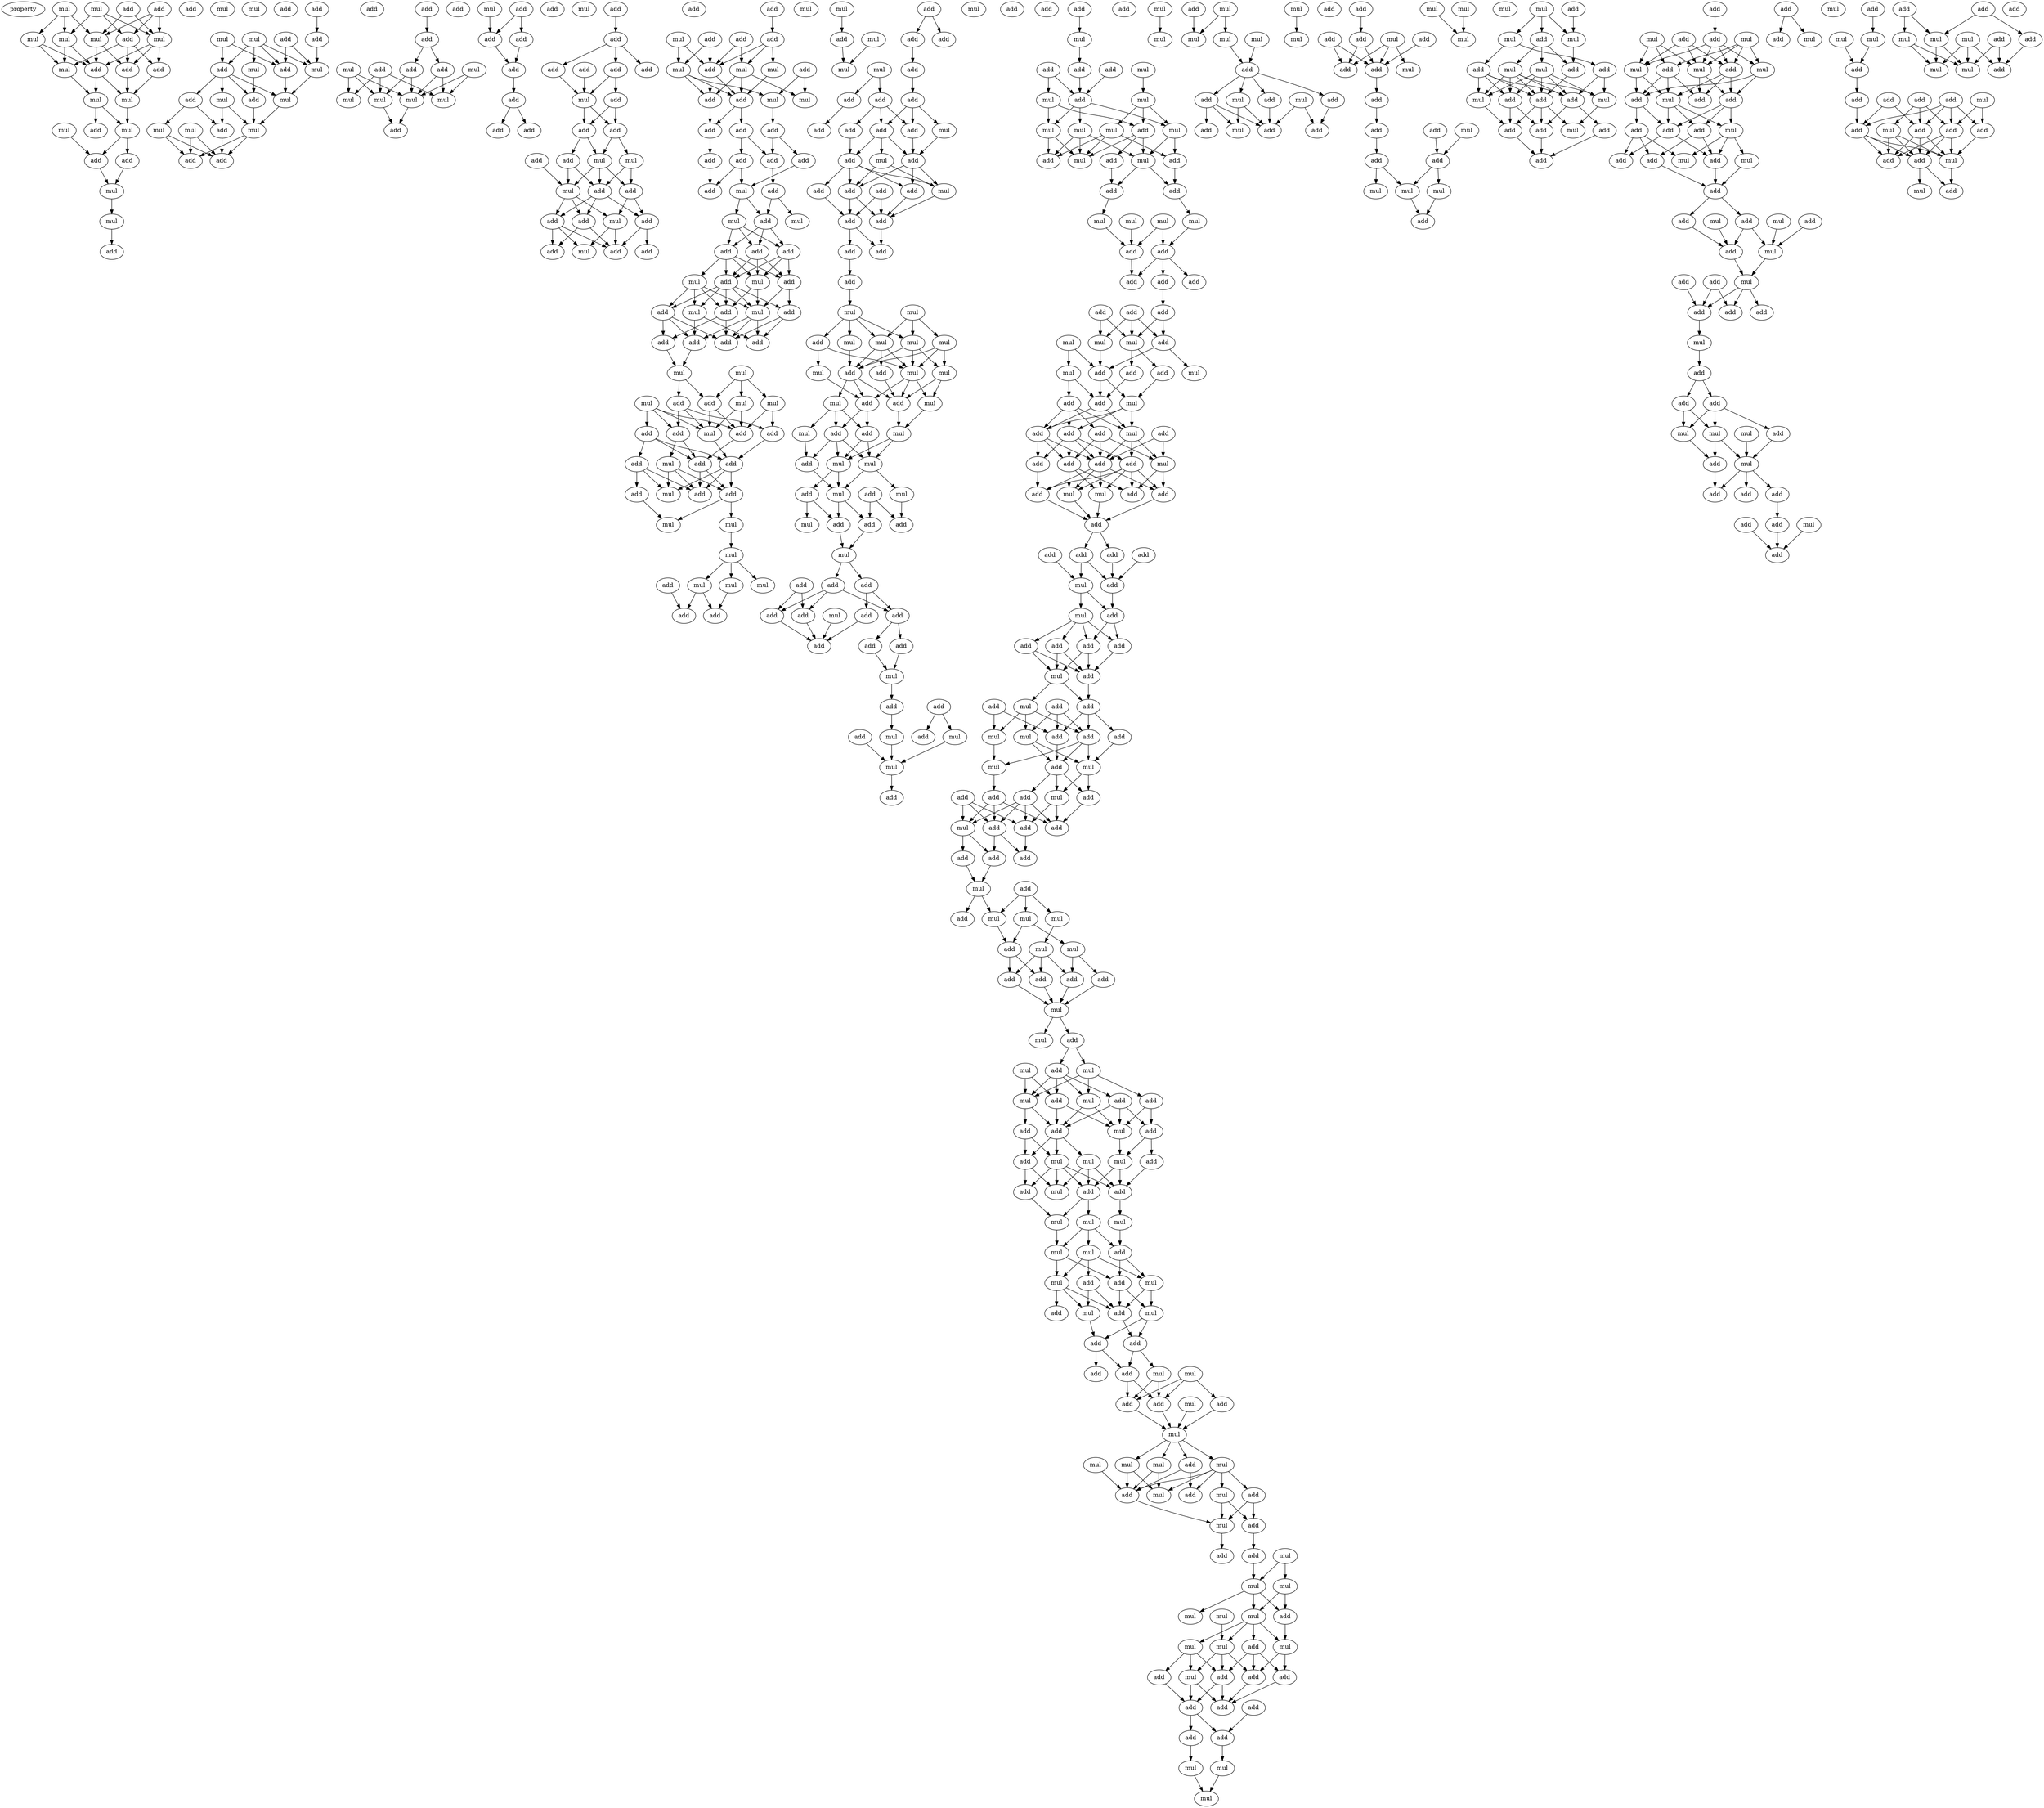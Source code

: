 digraph {
    node [fontcolor=black]
    property [mul=2,lf=1.1]
    0 [ label = mul ];
    1 [ label = add ];
    2 [ label = mul ];
    3 [ label = add ];
    4 [ label = mul ];
    5 [ label = mul ];
    6 [ label = mul ];
    7 [ label = add ];
    8 [ label = mul ];
    9 [ label = add ];
    10 [ label = add ];
    11 [ label = mul ];
    12 [ label = add ];
    13 [ label = mul ];
    14 [ label = mul ];
    15 [ label = mul ];
    16 [ label = mul ];
    17 [ label = add ];
    18 [ label = add ];
    19 [ label = add ];
    20 [ label = add ];
    21 [ label = mul ];
    22 [ label = mul ];
    23 [ label = mul ];
    24 [ label = mul ];
    25 [ label = add ];
    26 [ label = add ];
    27 [ label = add ];
    28 [ label = mul ];
    29 [ label = mul ];
    30 [ label = add ];
    31 [ label = add ];
    32 [ label = add ];
    33 [ label = mul ];
    34 [ label = add ];
    35 [ label = add ];
    36 [ label = mul ];
    37 [ label = add ];
    38 [ label = add ];
    39 [ label = mul ];
    40 [ label = mul ];
    41 [ label = mul ];
    42 [ label = add ];
    43 [ label = mul ];
    44 [ label = mul ];
    45 [ label = add ];
    46 [ label = add ];
    47 [ label = add ];
    48 [ label = add ];
    49 [ label = add ];
    50 [ label = add ];
    51 [ label = mul ];
    52 [ label = add ];
    53 [ label = add ];
    54 [ label = mul ];
    55 [ label = mul ];
    56 [ label = mul ];
    57 [ label = mul ];
    58 [ label = mul ];
    59 [ label = add ];
    60 [ label = mul ];
    61 [ label = add ];
    62 [ label = add ];
    63 [ label = add ];
    64 [ label = add ];
    65 [ label = add ];
    66 [ label = add ];
    67 [ label = add ];
    68 [ label = add ];
    69 [ label = mul ];
    70 [ label = add ];
    71 [ label = add ];
    72 [ label = add ];
    73 [ label = add ];
    74 [ label = add ];
    75 [ label = add ];
    76 [ label = add ];
    77 [ label = mul ];
    78 [ label = add ];
    79 [ label = add ];
    80 [ label = add ];
    81 [ label = mul ];
    82 [ label = add ];
    83 [ label = add ];
    84 [ label = mul ];
    85 [ label = mul ];
    86 [ label = add ];
    87 [ label = add ];
    88 [ label = mul ];
    89 [ label = add ];
    90 [ label = add ];
    91 [ label = add ];
    92 [ label = add ];
    93 [ label = add ];
    94 [ label = add ];
    95 [ label = mul ];
    96 [ label = add ];
    97 [ label = add ];
    98 [ label = add ];
    99 [ label = mul ];
    100 [ label = add ];
    101 [ label = add ];
    102 [ label = add ];
    103 [ label = mul ];
    104 [ label = mul ];
    105 [ label = mul ];
    106 [ label = mul ];
    107 [ label = add ];
    108 [ label = mul ];
    109 [ label = add ];
    110 [ label = add ];
    111 [ label = add ];
    112 [ label = add ];
    113 [ label = add ];
    114 [ label = add ];
    115 [ label = add ];
    116 [ label = add ];
    117 [ label = add ];
    118 [ label = add ];
    119 [ label = mul ];
    120 [ label = mul ];
    121 [ label = add ];
    122 [ label = mul ];
    123 [ label = add ];
    124 [ label = add ];
    125 [ label = add ];
    126 [ label = mul ];
    127 [ label = mul ];
    128 [ label = add ];
    129 [ label = add ];
    130 [ label = add ];
    131 [ label = mul ];
    132 [ label = mul ];
    133 [ label = add ];
    134 [ label = add ];
    135 [ label = add ];
    136 [ label = add ];
    137 [ label = add ];
    138 [ label = add ];
    139 [ label = mul ];
    140 [ label = mul ];
    141 [ label = mul ];
    142 [ label = mul ];
    143 [ label = add ];
    144 [ label = add ];
    145 [ label = mul ];
    146 [ label = mul ];
    147 [ label = add ];
    148 [ label = add ];
    149 [ label = add ];
    150 [ label = add ];
    151 [ label = add ];
    152 [ label = mul ];
    153 [ label = add ];
    154 [ label = add ];
    155 [ label = mul ];
    156 [ label = add ];
    157 [ label = add ];
    158 [ label = add ];
    159 [ label = mul ];
    160 [ label = mul ];
    161 [ label = mul ];
    162 [ label = mul ];
    163 [ label = add ];
    164 [ label = mul ];
    165 [ label = mul ];
    166 [ label = mul ];
    167 [ label = add ];
    168 [ label = add ];
    169 [ label = mul ];
    170 [ label = add ];
    171 [ label = mul ];
    172 [ label = add ];
    173 [ label = mul ];
    174 [ label = add ];
    175 [ label = add ];
    176 [ label = add ];
    177 [ label = mul ];
    178 [ label = add ];
    179 [ label = add ];
    180 [ label = add ];
    181 [ label = add ];
    182 [ label = mul ];
    183 [ label = add ];
    184 [ label = add ];
    185 [ label = add ];
    186 [ label = add ];
    187 [ label = mul ];
    188 [ label = add ];
    189 [ label = add ];
    190 [ label = add ];
    191 [ label = mul ];
    192 [ label = add ];
    193 [ label = add ];
    194 [ label = add ];
    195 [ label = add ];
    196 [ label = add ];
    197 [ label = add ];
    198 [ label = mul ];
    199 [ label = add ];
    200 [ label = mul ];
    201 [ label = mul ];
    202 [ label = mul ];
    203 [ label = mul ];
    204 [ label = mul ];
    205 [ label = add ];
    206 [ label = mul ];
    207 [ label = mul ];
    208 [ label = mul ];
    209 [ label = mul ];
    210 [ label = add ];
    211 [ label = add ];
    212 [ label = add ];
    213 [ label = mul ];
    214 [ label = mul ];
    215 [ label = add ];
    216 [ label = mul ];
    217 [ label = add ];
    218 [ label = add ];
    219 [ label = mul ];
    220 [ label = mul ];
    221 [ label = add ];
    222 [ label = mul ];
    223 [ label = add ];
    224 [ label = mul ];
    225 [ label = mul ];
    226 [ label = add ];
    227 [ label = add ];
    228 [ label = mul ];
    229 [ label = add ];
    230 [ label = add ];
    231 [ label = add ];
    232 [ label = mul ];
    233 [ label = add ];
    234 [ label = add ];
    235 [ label = add ];
    236 [ label = add ];
    237 [ label = add ];
    238 [ label = mul ];
    239 [ label = add ];
    240 [ label = add ];
    241 [ label = add ];
    242 [ label = add ];
    243 [ label = add ];
    244 [ label = mul ];
    245 [ label = add ];
    246 [ label = add ];
    247 [ label = add ];
    248 [ label = mul ];
    249 [ label = add ];
    250 [ label = mul ];
    251 [ label = mul ];
    252 [ label = add ];
    253 [ label = add ];
    254 [ label = add ];
    255 [ label = mul ];
    256 [ label = mul ];
    257 [ label = add ];
    258 [ label = add ];
    259 [ label = add ];
    260 [ label = add ];
    261 [ label = mul ];
    262 [ label = mul ];
    263 [ label = add ];
    264 [ label = mul ];
    265 [ label = mul ];
    266 [ label = mul ];
    267 [ label = mul ];
    268 [ label = add ];
    269 [ label = add ];
    270 [ label = mul ];
    271 [ label = mul ];
    272 [ label = add ];
    273 [ label = add ];
    274 [ label = add ];
    275 [ label = mul ];
    276 [ label = mul ];
    277 [ label = mul ];
    278 [ label = mul ];
    279 [ label = add ];
    280 [ label = add ];
    281 [ label = add ];
    282 [ label = add ];
    283 [ label = add ];
    284 [ label = add ];
    285 [ label = add ];
    286 [ label = add ];
    287 [ label = add ];
    288 [ label = mul ];
    289 [ label = mul ];
    290 [ label = mul ];
    291 [ label = add ];
    292 [ label = add ];
    293 [ label = mul ];
    294 [ label = add ];
    295 [ label = add ];
    296 [ label = mul ];
    297 [ label = add ];
    298 [ label = add ];
    299 [ label = mul ];
    300 [ label = mul ];
    301 [ label = add ];
    302 [ label = add ];
    303 [ label = add ];
    304 [ label = add ];
    305 [ label = add ];
    306 [ label = add ];
    307 [ label = mul ];
    308 [ label = add ];
    309 [ label = add ];
    310 [ label = add ];
    311 [ label = add ];
    312 [ label = mul ];
    313 [ label = add ];
    314 [ label = mul ];
    315 [ label = add ];
    316 [ label = add ];
    317 [ label = add ];
    318 [ label = add ];
    319 [ label = add ];
    320 [ label = mul ];
    321 [ label = mul ];
    322 [ label = add ];
    323 [ label = mul ];
    324 [ label = add ];
    325 [ label = mul ];
    326 [ label = add ];
    327 [ label = add ];
    328 [ label = add ];
    329 [ label = add ];
    330 [ label = mul ];
    331 [ label = add ];
    332 [ label = add ];
    333 [ label = add ];
    334 [ label = mul ];
    335 [ label = add ];
    336 [ label = add ];
    337 [ label = mul ];
    338 [ label = add ];
    339 [ label = add ];
    340 [ label = mul ];
    341 [ label = mul ];
    342 [ label = add ];
    343 [ label = mul ];
    344 [ label = add ];
    345 [ label = mul ];
    346 [ label = add ];
    347 [ label = add ];
    348 [ label = add ];
    349 [ label = add ];
    350 [ label = add ];
    351 [ label = add ];
    352 [ label = mul ];
    353 [ label = add ];
    354 [ label = add ];
    355 [ label = add ];
    356 [ label = mul ];
    357 [ label = add ];
    358 [ label = mul ];
    359 [ label = mul ];
    360 [ label = mul ];
    361 [ label = add ];
    362 [ label = add ];
    363 [ label = mul ];
    364 [ label = mul ];
    365 [ label = add ];
    366 [ label = add ];
    367 [ label = add ];
    368 [ label = add ];
    369 [ label = mul ];
    370 [ label = mul ];
    371 [ label = add ];
    372 [ label = add ];
    373 [ label = mul ];
    374 [ label = mul ];
    375 [ label = add ];
    376 [ label = add ];
    377 [ label = mul ];
    378 [ label = mul ];
    379 [ label = add ];
    380 [ label = add ];
    381 [ label = mul ];
    382 [ label = add ];
    383 [ label = add ];
    384 [ label = mul ];
    385 [ label = mul ];
    386 [ label = add ];
    387 [ label = add ];
    388 [ label = mul ];
    389 [ label = add ];
    390 [ label = mul ];
    391 [ label = add ];
    392 [ label = add ];
    393 [ label = mul ];
    394 [ label = mul ];
    395 [ label = mul ];
    396 [ label = add ];
    397 [ label = mul ];
    398 [ label = mul ];
    399 [ label = mul ];
    400 [ label = add ];
    401 [ label = mul ];
    402 [ label = add ];
    403 [ label = add ];
    404 [ label = mul ];
    405 [ label = mul ];
    406 [ label = add ];
    407 [ label = add ];
    408 [ label = add ];
    409 [ label = add ];
    410 [ label = add ];
    411 [ label = mul ];
    412 [ label = mul ];
    413 [ label = add ];
    414 [ label = mul ];
    415 [ label = add ];
    416 [ label = add ];
    417 [ label = mul ];
    418 [ label = mul ];
    419 [ label = mul ];
    420 [ label = add ];
    421 [ label = mul ];
    422 [ label = mul ];
    423 [ label = add ];
    424 [ label = add ];
    425 [ label = mul ];
    426 [ label = add ];
    427 [ label = mul ];
    428 [ label = mul ];
    429 [ label = add ];
    430 [ label = add ];
    431 [ label = mul ];
    432 [ label = add ];
    433 [ label = mul ];
    434 [ label = mul ];
    435 [ label = mul ];
    436 [ label = add ];
    437 [ label = mul ];
    438 [ label = mul ];
    439 [ label = mul ];
    440 [ label = mul ];
    441 [ label = mul ];
    442 [ label = add ];
    443 [ label = add ];
    444 [ label = add ];
    445 [ label = add ];
    446 [ label = add ];
    447 [ label = mul ];
    448 [ label = add ];
    449 [ label = add ];
    450 [ label = add ];
    451 [ label = add ];
    452 [ label = add ];
    453 [ label = add ];
    454 [ label = mul ];
    455 [ label = mul ];
    456 [ label = mul ];
    457 [ label = mul ];
    458 [ label = mul ];
    459 [ label = mul ];
    460 [ label = mul ];
    461 [ label = add ];
    462 [ label = add ];
    463 [ label = mul ];
    464 [ label = mul ];
    465 [ label = add ];
    466 [ label = add ];
    467 [ label = mul ];
    468 [ label = add ];
    469 [ label = mul ];
    470 [ label = add ];
    471 [ label = add ];
    472 [ label = mul ];
    473 [ label = add ];
    474 [ label = add ];
    475 [ label = add ];
    476 [ label = add ];
    477 [ label = mul ];
    478 [ label = add ];
    479 [ label = add ];
    480 [ label = mul ];
    481 [ label = add ];
    482 [ label = add ];
    483 [ label = mul ];
    484 [ label = add ];
    485 [ label = add ];
    486 [ label = add ];
    487 [ label = add ];
    488 [ label = mul ];
    489 [ label = mul ];
    490 [ label = mul ];
    491 [ label = mul ];
    492 [ label = add ];
    493 [ label = mul ];
    494 [ label = mul ];
    495 [ label = mul ];
    496 [ label = mul ];
    497 [ label = add ];
    498 [ label = add ];
    499 [ label = mul ];
    500 [ label = mul ];
    501 [ label = add ];
    502 [ label = mul ];
    503 [ label = mul ];
    504 [ label = add ];
    505 [ label = add ];
    506 [ label = mul ];
    507 [ label = add ];
    508 [ label = mul ];
    509 [ label = add ];
    510 [ label = add ];
    511 [ label = mul ];
    512 [ label = add ];
    513 [ label = add ];
    514 [ label = add ];
    515 [ label = add ];
    516 [ label = add ];
    517 [ label = mul ];
    518 [ label = mul ];
    519 [ label = add ];
    520 [ label = add ];
    521 [ label = mul ];
    522 [ label = add ];
    523 [ label = mul ];
    524 [ label = mul ];
    525 [ label = add ];
    526 [ label = add ];
    527 [ label = add ];
    528 [ label = add ];
    529 [ label = mul ];
    530 [ label = add ];
    531 [ label = mul ];
    532 [ label = add ];
    533 [ label = add ];
    534 [ label = add ];
    535 [ label = add ];
    536 [ label = mul ];
    537 [ label = mul ];
    538 [ label = add ];
    539 [ label = add ];
    540 [ label = add ];
    541 [ label = mul ];
    542 [ label = add ];
    543 [ label = add ];
    544 [ label = mul ];
    545 [ label = add ];
    546 [ label = mul ];
    547 [ label = add ];
    548 [ label = mul ];
    549 [ label = add ];
    550 [ label = add ];
    551 [ label = add ];
    552 [ label = add ];
    553 [ label = mul ];
    554 [ label = add ];
    555 [ label = add ];
    556 [ label = add ];
    557 [ label = mul ];
    558 [ label = mul ];
    559 [ label = mul ];
    560 [ label = add ];
    561 [ label = mul ];
    562 [ label = add ];
    563 [ label = add ];
    564 [ label = add ];
    565 [ label = add ];
    566 [ label = add ];
    567 [ label = add ];
    568 [ label = add ];
    569 [ label = add ];
    570 [ label = mul ];
    571 [ label = mul ];
    572 [ label = add ];
    573 [ label = mul ];
    574 [ label = add ];
    575 [ label = mul ];
    576 [ label = mul ];
    577 [ label = add ];
    578 [ label = add ];
    579 [ label = add ];
    580 [ label = mul ];
    581 [ label = add ];
    582 [ label = add ];
    583 [ label = add ];
    584 [ label = add ];
    585 [ label = mul ];
    586 [ label = add ];
    587 [ label = add ];
    588 [ label = add ];
    589 [ label = mul ];
    590 [ label = add ];
    591 [ label = mul ];
    592 [ label = add ];
    593 [ label = add ];
    594 [ label = add ];
    595 [ label = mul ];
    596 [ label = add ];
    597 [ label = add ];
    598 [ label = mul ];
    599 [ label = mul ];
    600 [ label = mul ];
    601 [ label = add ];
    602 [ label = mul ];
    603 [ label = add ];
    0 -> 6 [ name = 0 ];
    0 -> 7 [ name = 1 ];
    0 -> 8 [ name = 2 ];
    1 -> 5 [ name = 3 ];
    1 -> 6 [ name = 4 ];
    2 -> 4 [ name = 5 ];
    2 -> 5 [ name = 6 ];
    2 -> 8 [ name = 7 ];
    3 -> 5 [ name = 8 ];
    3 -> 6 [ name = 9 ];
    3 -> 7 [ name = 10 ];
    4 -> 10 [ name = 11 ];
    4 -> 11 [ name = 12 ];
    5 -> 10 [ name = 13 ];
    5 -> 12 [ name = 14 ];
    6 -> 9 [ name = 15 ];
    6 -> 10 [ name = 16 ];
    6 -> 12 [ name = 17 ];
    7 -> 9 [ name = 18 ];
    7 -> 11 [ name = 19 ];
    7 -> 12 [ name = 20 ];
    8 -> 10 [ name = 21 ];
    8 -> 11 [ name = 22 ];
    9 -> 14 [ name = 23 ];
    10 -> 13 [ name = 24 ];
    10 -> 14 [ name = 25 ];
    11 -> 13 [ name = 26 ];
    12 -> 14 [ name = 27 ];
    13 -> 16 [ name = 28 ];
    13 -> 17 [ name = 29 ];
    14 -> 16 [ name = 30 ];
    15 -> 19 [ name = 31 ];
    16 -> 19 [ name = 32 ];
    16 -> 20 [ name = 33 ];
    19 -> 21 [ name = 34 ];
    20 -> 21 [ name = 35 ];
    21 -> 24 [ name = 36 ];
    24 -> 26 [ name = 37 ];
    27 -> 32 [ name = 38 ];
    28 -> 33 [ name = 39 ];
    28 -> 34 [ name = 40 ];
    28 -> 35 [ name = 41 ];
    28 -> 36 [ name = 42 ];
    29 -> 34 [ name = 43 ];
    29 -> 35 [ name = 44 ];
    31 -> 33 [ name = 45 ];
    31 -> 34 [ name = 46 ];
    32 -> 33 [ name = 47 ];
    33 -> 40 [ name = 48 ];
    34 -> 40 [ name = 49 ];
    35 -> 37 [ name = 50 ];
    35 -> 38 [ name = 51 ];
    35 -> 39 [ name = 52 ];
    35 -> 40 [ name = 53 ];
    36 -> 38 [ name = 54 ];
    37 -> 42 [ name = 55 ];
    37 -> 43 [ name = 56 ];
    38 -> 44 [ name = 57 ];
    39 -> 42 [ name = 58 ];
    39 -> 44 [ name = 59 ];
    40 -> 44 [ name = 60 ];
    41 -> 45 [ name = 61 ];
    41 -> 46 [ name = 62 ];
    42 -> 46 [ name = 63 ];
    43 -> 45 [ name = 64 ];
    43 -> 46 [ name = 65 ];
    44 -> 45 [ name = 66 ];
    44 -> 46 [ name = 67 ];
    47 -> 49 [ name = 68 ];
    49 -> 50 [ name = 69 ];
    49 -> 53 [ name = 70 ];
    50 -> 55 [ name = 71 ];
    50 -> 57 [ name = 72 ];
    51 -> 55 [ name = 73 ];
    51 -> 56 [ name = 74 ];
    51 -> 58 [ name = 75 ];
    52 -> 56 [ name = 76 ];
    52 -> 57 [ name = 77 ];
    52 -> 58 [ name = 78 ];
    53 -> 55 [ name = 79 ];
    53 -> 56 [ name = 80 ];
    54 -> 55 [ name = 81 ];
    54 -> 57 [ name = 82 ];
    55 -> 59 [ name = 83 ];
    56 -> 59 [ name = 84 ];
    60 -> 63 [ name = 85 ];
    61 -> 63 [ name = 86 ];
    61 -> 64 [ name = 87 ];
    63 -> 65 [ name = 88 ];
    64 -> 65 [ name = 89 ];
    65 -> 66 [ name = 90 ];
    66 -> 67 [ name = 91 ];
    66 -> 68 [ name = 92 ];
    70 -> 71 [ name = 93 ];
    71 -> 73 [ name = 94 ];
    71 -> 74 [ name = 95 ];
    71 -> 75 [ name = 96 ];
    72 -> 77 [ name = 97 ];
    73 -> 77 [ name = 98 ];
    75 -> 76 [ name = 99 ];
    75 -> 77 [ name = 100 ];
    76 -> 78 [ name = 101 ];
    76 -> 79 [ name = 102 ];
    77 -> 78 [ name = 103 ];
    77 -> 79 [ name = 104 ];
    78 -> 80 [ name = 105 ];
    78 -> 81 [ name = 106 ];
    79 -> 81 [ name = 107 ];
    79 -> 84 [ name = 108 ];
    80 -> 85 [ name = 109 ];
    80 -> 86 [ name = 110 ];
    81 -> 85 [ name = 111 ];
    81 -> 86 [ name = 112 ];
    81 -> 87 [ name = 113 ];
    83 -> 85 [ name = 114 ];
    84 -> 86 [ name = 115 ];
    84 -> 87 [ name = 116 ];
    85 -> 88 [ name = 117 ];
    85 -> 89 [ name = 118 ];
    85 -> 90 [ name = 119 ];
    86 -> 89 [ name = 120 ];
    86 -> 90 [ name = 121 ];
    86 -> 91 [ name = 122 ];
    87 -> 88 [ name = 123 ];
    87 -> 91 [ name = 124 ];
    88 -> 92 [ name = 125 ];
    88 -> 95 [ name = 126 ];
    89 -> 92 [ name = 127 ];
    89 -> 94 [ name = 128 ];
    89 -> 95 [ name = 129 ];
    90 -> 92 [ name = 130 ];
    90 -> 94 [ name = 131 ];
    91 -> 92 [ name = 132 ];
    91 -> 93 [ name = 133 ];
    96 -> 100 [ name = 134 ];
    97 -> 101 [ name = 135 ];
    97 -> 103 [ name = 136 ];
    98 -> 101 [ name = 137 ];
    98 -> 104 [ name = 138 ];
    99 -> 101 [ name = 139 ];
    99 -> 103 [ name = 140 ];
    100 -> 101 [ name = 141 ];
    100 -> 104 [ name = 142 ];
    100 -> 105 [ name = 143 ];
    101 -> 107 [ name = 144 ];
    101 -> 109 [ name = 145 ];
    102 -> 106 [ name = 146 ];
    102 -> 108 [ name = 147 ];
    103 -> 106 [ name = 148 ];
    103 -> 107 [ name = 149 ];
    103 -> 109 [ name = 150 ];
    104 -> 107 [ name = 151 ];
    104 -> 108 [ name = 152 ];
    104 -> 109 [ name = 153 ];
    105 -> 107 [ name = 154 ];
    106 -> 111 [ name = 155 ];
    107 -> 110 [ name = 156 ];
    107 -> 112 [ name = 157 ];
    109 -> 110 [ name = 158 ];
    110 -> 115 [ name = 159 ];
    111 -> 114 [ name = 160 ];
    111 -> 116 [ name = 161 ];
    112 -> 113 [ name = 162 ];
    112 -> 116 [ name = 163 ];
    113 -> 117 [ name = 164 ];
    113 -> 119 [ name = 165 ];
    114 -> 119 [ name = 166 ];
    115 -> 117 [ name = 167 ];
    116 -> 118 [ name = 168 ];
    118 -> 121 [ name = 169 ];
    118 -> 122 [ name = 170 ];
    119 -> 120 [ name = 171 ];
    119 -> 121 [ name = 172 ];
    120 -> 123 [ name = 173 ];
    120 -> 124 [ name = 174 ];
    120 -> 125 [ name = 175 ];
    121 -> 123 [ name = 176 ];
    121 -> 124 [ name = 177 ];
    121 -> 125 [ name = 178 ];
    123 -> 127 [ name = 179 ];
    123 -> 128 [ name = 180 ];
    123 -> 129 [ name = 181 ];
    124 -> 126 [ name = 182 ];
    124 -> 127 [ name = 183 ];
    124 -> 128 [ name = 184 ];
    124 -> 129 [ name = 185 ];
    125 -> 127 [ name = 186 ];
    125 -> 128 [ name = 187 ];
    125 -> 129 [ name = 188 ];
    126 -> 131 [ name = 189 ];
    126 -> 132 [ name = 190 ];
    126 -> 133 [ name = 191 ];
    126 -> 134 [ name = 192 ];
    127 -> 131 [ name = 193 ];
    127 -> 133 [ name = 194 ];
    128 -> 130 [ name = 195 ];
    128 -> 131 [ name = 196 ];
    128 -> 132 [ name = 197 ];
    128 -> 133 [ name = 198 ];
    128 -> 134 [ name = 199 ];
    129 -> 130 [ name = 200 ];
    129 -> 131 [ name = 201 ];
    130 -> 137 [ name = 202 ];
    130 -> 138 [ name = 203 ];
    131 -> 136 [ name = 204 ];
    131 -> 137 [ name = 205 ];
    131 -> 138 [ name = 206 ];
    132 -> 136 [ name = 207 ];
    132 -> 138 [ name = 208 ];
    133 -> 135 [ name = 209 ];
    133 -> 137 [ name = 210 ];
    134 -> 135 [ name = 211 ];
    134 -> 136 [ name = 212 ];
    134 -> 137 [ name = 213 ];
    135 -> 139 [ name = 214 ];
    136 -> 139 [ name = 215 ];
    139 -> 143 [ name = 216 ];
    139 -> 144 [ name = 217 ];
    140 -> 141 [ name = 218 ];
    140 -> 144 [ name = 219 ];
    140 -> 145 [ name = 220 ];
    141 -> 146 [ name = 221 ];
    141 -> 150 [ name = 222 ];
    142 -> 146 [ name = 223 ];
    142 -> 148 [ name = 224 ];
    142 -> 149 [ name = 225 ];
    142 -> 150 [ name = 226 ];
    143 -> 146 [ name = 227 ];
    143 -> 147 [ name = 228 ];
    143 -> 148 [ name = 229 ];
    144 -> 146 [ name = 230 ];
    144 -> 150 [ name = 231 ];
    145 -> 147 [ name = 232 ];
    145 -> 150 [ name = 233 ];
    146 -> 153 [ name = 234 ];
    147 -> 153 [ name = 235 ];
    148 -> 152 [ name = 236 ];
    148 -> 154 [ name = 237 ];
    149 -> 151 [ name = 238 ];
    149 -> 153 [ name = 239 ];
    149 -> 154 [ name = 240 ];
    150 -> 154 [ name = 241 ];
    151 -> 155 [ name = 242 ];
    151 -> 156 [ name = 243 ];
    151 -> 157 [ name = 244 ];
    152 -> 155 [ name = 245 ];
    152 -> 157 [ name = 246 ];
    152 -> 158 [ name = 247 ];
    153 -> 155 [ name = 248 ];
    153 -> 157 [ name = 249 ];
    153 -> 158 [ name = 250 ];
    154 -> 157 [ name = 251 ];
    154 -> 158 [ name = 252 ];
    156 -> 159 [ name = 253 ];
    158 -> 159 [ name = 254 ];
    158 -> 160 [ name = 255 ];
    160 -> 161 [ name = 256 ];
    161 -> 164 [ name = 257 ];
    161 -> 165 [ name = 258 ];
    161 -> 166 [ name = 259 ];
    163 -> 168 [ name = 260 ];
    164 -> 167 [ name = 261 ];
    165 -> 167 [ name = 262 ];
    165 -> 168 [ name = 263 ];
    169 -> 170 [ name = 264 ];
    170 -> 173 [ name = 265 ];
    171 -> 173 [ name = 266 ];
    172 -> 174 [ name = 267 ];
    172 -> 175 [ name = 268 ];
    174 -> 176 [ name = 269 ];
    176 -> 180 [ name = 270 ];
    177 -> 178 [ name = 271 ];
    177 -> 179 [ name = 272 ];
    178 -> 181 [ name = 273 ];
    178 -> 183 [ name = 274 ];
    178 -> 184 [ name = 275 ];
    179 -> 185 [ name = 276 ];
    180 -> 181 [ name = 277 ];
    180 -> 182 [ name = 278 ];
    180 -> 184 [ name = 279 ];
    181 -> 188 [ name = 280 ];
    182 -> 188 [ name = 281 ];
    183 -> 186 [ name = 282 ];
    184 -> 186 [ name = 283 ];
    184 -> 187 [ name = 284 ];
    184 -> 188 [ name = 285 ];
    186 -> 189 [ name = 286 ];
    186 -> 191 [ name = 287 ];
    186 -> 192 [ name = 288 ];
    186 -> 193 [ name = 289 ];
    187 -> 191 [ name = 290 ];
    187 -> 193 [ name = 291 ];
    188 -> 189 [ name = 292 ];
    188 -> 191 [ name = 293 ];
    188 -> 193 [ name = 294 ];
    189 -> 194 [ name = 295 ];
    190 -> 194 [ name = 296 ];
    190 -> 195 [ name = 297 ];
    191 -> 194 [ name = 298 ];
    192 -> 195 [ name = 299 ];
    193 -> 194 [ name = 300 ];
    193 -> 195 [ name = 301 ];
    194 -> 197 [ name = 302 ];
    195 -> 196 [ name = 303 ];
    195 -> 197 [ name = 304 ];
    196 -> 199 [ name = 305 ];
    199 -> 201 [ name = 306 ];
    200 -> 202 [ name = 307 ];
    200 -> 204 [ name = 308 ];
    200 -> 206 [ name = 309 ];
    201 -> 202 [ name = 310 ];
    201 -> 203 [ name = 311 ];
    201 -> 204 [ name = 312 ];
    201 -> 205 [ name = 313 ];
    202 -> 207 [ name = 314 ];
    202 -> 210 [ name = 315 ];
    202 -> 211 [ name = 316 ];
    203 -> 211 [ name = 317 ];
    204 -> 207 [ name = 318 ];
    204 -> 208 [ name = 319 ];
    204 -> 211 [ name = 320 ];
    205 -> 207 [ name = 321 ];
    205 -> 209 [ name = 322 ];
    206 -> 207 [ name = 323 ];
    206 -> 208 [ name = 324 ];
    206 -> 211 [ name = 325 ];
    207 -> 212 [ name = 326 ];
    207 -> 214 [ name = 327 ];
    207 -> 215 [ name = 328 ];
    208 -> 212 [ name = 329 ];
    208 -> 214 [ name = 330 ];
    209 -> 215 [ name = 331 ];
    210 -> 212 [ name = 332 ];
    211 -> 212 [ name = 333 ];
    211 -> 213 [ name = 334 ];
    211 -> 215 [ name = 335 ];
    212 -> 219 [ name = 336 ];
    213 -> 216 [ name = 337 ];
    213 -> 217 [ name = 338 ];
    213 -> 218 [ name = 339 ];
    214 -> 219 [ name = 340 ];
    215 -> 217 [ name = 341 ];
    215 -> 218 [ name = 342 ];
    216 -> 221 [ name = 343 ];
    217 -> 220 [ name = 344 ];
    217 -> 221 [ name = 345 ];
    217 -> 222 [ name = 346 ];
    218 -> 220 [ name = 347 ];
    218 -> 222 [ name = 348 ];
    219 -> 220 [ name = 349 ];
    219 -> 222 [ name = 350 ];
    220 -> 224 [ name = 351 ];
    220 -> 225 [ name = 352 ];
    221 -> 225 [ name = 353 ];
    222 -> 225 [ name = 354 ];
    222 -> 226 [ name = 355 ];
    224 -> 230 [ name = 356 ];
    225 -> 229 [ name = 357 ];
    225 -> 231 [ name = 358 ];
    226 -> 228 [ name = 359 ];
    226 -> 231 [ name = 360 ];
    227 -> 229 [ name = 361 ];
    227 -> 230 [ name = 362 ];
    229 -> 232 [ name = 363 ];
    231 -> 232 [ name = 364 ];
    232 -> 233 [ name = 365 ];
    232 -> 235 [ name = 366 ];
    233 -> 236 [ name = 367 ];
    233 -> 240 [ name = 368 ];
    234 -> 237 [ name = 369 ];
    234 -> 239 [ name = 370 ];
    235 -> 236 [ name = 371 ];
    235 -> 237 [ name = 372 ];
    235 -> 239 [ name = 373 ];
    236 -> 241 [ name = 374 ];
    236 -> 242 [ name = 375 ];
    237 -> 243 [ name = 376 ];
    238 -> 243 [ name = 377 ];
    239 -> 243 [ name = 378 ];
    240 -> 243 [ name = 379 ];
    241 -> 244 [ name = 380 ];
    242 -> 244 [ name = 381 ];
    244 -> 246 [ name = 382 ];
    245 -> 249 [ name = 383 ];
    245 -> 250 [ name = 384 ];
    246 -> 248 [ name = 385 ];
    247 -> 251 [ name = 386 ];
    248 -> 251 [ name = 387 ];
    250 -> 251 [ name = 388 ];
    251 -> 252 [ name = 389 ];
    254 -> 255 [ name = 390 ];
    255 -> 258 [ name = 391 ];
    256 -> 262 [ name = 392 ];
    257 -> 260 [ name = 393 ];
    258 -> 260 [ name = 394 ];
    259 -> 260 [ name = 395 ];
    259 -> 261 [ name = 396 ];
    260 -> 264 [ name = 397 ];
    260 -> 265 [ name = 398 ];
    260 -> 266 [ name = 399 ];
    261 -> 263 [ name = 400 ];
    261 -> 264 [ name = 401 ];
    262 -> 263 [ name = 402 ];
    262 -> 266 [ name = 403 ];
    262 -> 267 [ name = 404 ];
    263 -> 270 [ name = 405 ];
    263 -> 271 [ name = 406 ];
    263 -> 272 [ name = 407 ];
    264 -> 269 [ name = 408 ];
    264 -> 270 [ name = 409 ];
    265 -> 269 [ name = 410 ];
    265 -> 270 [ name = 411 ];
    265 -> 271 [ name = 412 ];
    266 -> 268 [ name = 413 ];
    266 -> 271 [ name = 414 ];
    267 -> 268 [ name = 415 ];
    267 -> 269 [ name = 416 ];
    267 -> 270 [ name = 417 ];
    268 -> 274 [ name = 418 ];
    271 -> 273 [ name = 419 ];
    271 -> 274 [ name = 420 ];
    272 -> 273 [ name = 421 ];
    273 -> 277 [ name = 422 ];
    274 -> 276 [ name = 423 ];
    275 -> 279 [ name = 424 ];
    275 -> 280 [ name = 425 ];
    276 -> 279 [ name = 426 ];
    277 -> 280 [ name = 427 ];
    278 -> 280 [ name = 428 ];
    279 -> 281 [ name = 429 ];
    279 -> 283 [ name = 430 ];
    279 -> 284 [ name = 431 ];
    280 -> 281 [ name = 432 ];
    283 -> 286 [ name = 433 ];
    285 -> 289 [ name = 434 ];
    285 -> 290 [ name = 435 ];
    286 -> 290 [ name = 436 ];
    286 -> 291 [ name = 437 ];
    287 -> 289 [ name = 438 ];
    287 -> 290 [ name = 439 ];
    287 -> 291 [ name = 440 ];
    288 -> 294 [ name = 441 ];
    288 -> 296 [ name = 442 ];
    289 -> 294 [ name = 443 ];
    290 -> 292 [ name = 444 ];
    290 -> 295 [ name = 445 ];
    291 -> 293 [ name = 446 ];
    291 -> 294 [ name = 447 ];
    292 -> 299 [ name = 448 ];
    294 -> 297 [ name = 449 ];
    294 -> 299 [ name = 450 ];
    295 -> 297 [ name = 451 ];
    296 -> 297 [ name = 452 ];
    296 -> 298 [ name = 453 ];
    297 -> 300 [ name = 454 ];
    297 -> 302 [ name = 455 ];
    298 -> 300 [ name = 456 ];
    298 -> 301 [ name = 457 ];
    298 -> 302 [ name = 458 ];
    298 -> 304 [ name = 459 ];
    299 -> 300 [ name = 460 ];
    299 -> 301 [ name = 461 ];
    299 -> 302 [ name = 462 ];
    300 -> 305 [ name = 463 ];
    300 -> 306 [ name = 464 ];
    300 -> 307 [ name = 465 ];
    301 -> 305 [ name = 466 ];
    301 -> 306 [ name = 467 ];
    301 -> 308 [ name = 468 ];
    301 -> 309 [ name = 469 ];
    302 -> 305 [ name = 470 ];
    302 -> 308 [ name = 471 ];
    302 -> 309 [ name = 472 ];
    303 -> 305 [ name = 473 ];
    303 -> 307 [ name = 474 ];
    304 -> 305 [ name = 475 ];
    304 -> 307 [ name = 476 ];
    304 -> 309 [ name = 477 ];
    305 -> 310 [ name = 478 ];
    305 -> 312 [ name = 479 ];
    305 -> 313 [ name = 480 ];
    305 -> 314 [ name = 481 ];
    306 -> 310 [ name = 482 ];
    306 -> 311 [ name = 483 ];
    306 -> 312 [ name = 484 ];
    306 -> 313 [ name = 485 ];
    306 -> 314 [ name = 486 ];
    307 -> 310 [ name = 487 ];
    307 -> 311 [ name = 488 ];
    308 -> 313 [ name = 489 ];
    309 -> 311 [ name = 490 ];
    309 -> 312 [ name = 491 ];
    309 -> 314 [ name = 492 ];
    310 -> 315 [ name = 493 ];
    312 -> 315 [ name = 494 ];
    313 -> 315 [ name = 495 ];
    314 -> 315 [ name = 496 ];
    315 -> 316 [ name = 497 ];
    315 -> 318 [ name = 498 ];
    316 -> 321 [ name = 499 ];
    316 -> 322 [ name = 500 ];
    317 -> 322 [ name = 501 ];
    318 -> 322 [ name = 502 ];
    319 -> 321 [ name = 503 ];
    320 -> 323 [ name = 504 ];
    321 -> 324 [ name = 505 ];
    321 -> 325 [ name = 506 ];
    322 -> 324 [ name = 507 ];
    324 -> 326 [ name = 508 ];
    324 -> 327 [ name = 509 ];
    325 -> 326 [ name = 510 ];
    325 -> 327 [ name = 511 ];
    325 -> 328 [ name = 512 ];
    325 -> 329 [ name = 513 ];
    326 -> 330 [ name = 514 ];
    326 -> 331 [ name = 515 ];
    327 -> 331 [ name = 516 ];
    328 -> 330 [ name = 517 ];
    328 -> 331 [ name = 518 ];
    329 -> 330 [ name = 519 ];
    329 -> 331 [ name = 520 ];
    330 -> 333 [ name = 521 ];
    330 -> 334 [ name = 522 ];
    331 -> 333 [ name = 523 ];
    332 -> 339 [ name = 524 ];
    332 -> 340 [ name = 525 ];
    333 -> 336 [ name = 526 ];
    333 -> 338 [ name = 527 ];
    333 -> 339 [ name = 528 ];
    334 -> 336 [ name = 529 ];
    334 -> 337 [ name = 530 ];
    334 -> 340 [ name = 531 ];
    335 -> 336 [ name = 532 ];
    335 -> 337 [ name = 533 ];
    335 -> 339 [ name = 534 ];
    336 -> 341 [ name = 535 ];
    336 -> 342 [ name = 536 ];
    336 -> 343 [ name = 537 ];
    337 -> 342 [ name = 538 ];
    337 -> 343 [ name = 539 ];
    338 -> 343 [ name = 540 ];
    339 -> 342 [ name = 541 ];
    340 -> 341 [ name = 542 ];
    341 -> 346 [ name = 543 ];
    342 -> 345 [ name = 544 ];
    342 -> 347 [ name = 545 ];
    342 -> 348 [ name = 546 ];
    343 -> 345 [ name = 547 ];
    343 -> 347 [ name = 548 ];
    344 -> 349 [ name = 549 ];
    344 -> 350 [ name = 550 ];
    344 -> 352 [ name = 551 ];
    345 -> 350 [ name = 552 ];
    345 -> 351 [ name = 553 ];
    346 -> 349 [ name = 554 ];
    346 -> 351 [ name = 555 ];
    346 -> 352 [ name = 556 ];
    347 -> 351 [ name = 557 ];
    348 -> 349 [ name = 558 ];
    348 -> 350 [ name = 559 ];
    348 -> 351 [ name = 560 ];
    348 -> 352 [ name = 561 ];
    349 -> 353 [ name = 562 ];
    349 -> 355 [ name = 563 ];
    350 -> 355 [ name = 564 ];
    352 -> 353 [ name = 565 ];
    352 -> 354 [ name = 566 ];
    353 -> 356 [ name = 567 ];
    354 -> 356 [ name = 568 ];
    356 -> 360 [ name = 569 ];
    356 -> 361 [ name = 570 ];
    357 -> 358 [ name = 571 ];
    357 -> 359 [ name = 572 ];
    357 -> 360 [ name = 573 ];
    358 -> 362 [ name = 574 ];
    358 -> 363 [ name = 575 ];
    359 -> 364 [ name = 576 ];
    360 -> 362 [ name = 577 ];
    362 -> 367 [ name = 578 ];
    362 -> 368 [ name = 579 ];
    363 -> 365 [ name = 580 ];
    363 -> 366 [ name = 581 ];
    364 -> 365 [ name = 582 ];
    364 -> 367 [ name = 583 ];
    364 -> 368 [ name = 584 ];
    365 -> 369 [ name = 585 ];
    366 -> 369 [ name = 586 ];
    367 -> 369 [ name = 587 ];
    368 -> 369 [ name = 588 ];
    369 -> 370 [ name = 589 ];
    369 -> 371 [ name = 590 ];
    371 -> 372 [ name = 591 ];
    371 -> 373 [ name = 592 ];
    372 -> 375 [ name = 593 ];
    372 -> 376 [ name = 594 ];
    372 -> 377 [ name = 595 ];
    372 -> 378 [ name = 596 ];
    373 -> 377 [ name = 597 ];
    373 -> 378 [ name = 598 ];
    373 -> 379 [ name = 599 ];
    374 -> 376 [ name = 600 ];
    374 -> 378 [ name = 601 ];
    375 -> 380 [ name = 602 ];
    375 -> 381 [ name = 603 ];
    375 -> 382 [ name = 604 ];
    376 -> 381 [ name = 605 ];
    376 -> 382 [ name = 606 ];
    377 -> 381 [ name = 607 ];
    377 -> 382 [ name = 608 ];
    378 -> 382 [ name = 609 ];
    378 -> 383 [ name = 610 ];
    379 -> 380 [ name = 611 ];
    379 -> 381 [ name = 612 ];
    380 -> 385 [ name = 613 ];
    380 -> 386 [ name = 614 ];
    381 -> 385 [ name = 615 ];
    382 -> 384 [ name = 616 ];
    382 -> 387 [ name = 617 ];
    382 -> 388 [ name = 618 ];
    383 -> 384 [ name = 619 ];
    383 -> 387 [ name = 620 ];
    384 -> 389 [ name = 621 ];
    384 -> 390 [ name = 622 ];
    384 -> 391 [ name = 623 ];
    384 -> 392 [ name = 624 ];
    385 -> 389 [ name = 625 ];
    385 -> 392 [ name = 626 ];
    386 -> 392 [ name = 627 ];
    387 -> 390 [ name = 628 ];
    387 -> 391 [ name = 629 ];
    388 -> 389 [ name = 630 ];
    388 -> 390 [ name = 631 ];
    388 -> 392 [ name = 632 ];
    389 -> 394 [ name = 633 ];
    389 -> 395 [ name = 634 ];
    391 -> 395 [ name = 635 ];
    392 -> 393 [ name = 636 ];
    393 -> 396 [ name = 637 ];
    394 -> 396 [ name = 638 ];
    394 -> 397 [ name = 639 ];
    394 -> 398 [ name = 640 ];
    395 -> 398 [ name = 641 ];
    396 -> 399 [ name = 642 ];
    396 -> 402 [ name = 643 ];
    397 -> 399 [ name = 644 ];
    397 -> 400 [ name = 645 ];
    397 -> 401 [ name = 646 ];
    398 -> 401 [ name = 647 ];
    398 -> 402 [ name = 648 ];
    399 -> 403 [ name = 649 ];
    399 -> 405 [ name = 650 ];
    400 -> 403 [ name = 651 ];
    400 -> 404 [ name = 652 ];
    401 -> 403 [ name = 653 ];
    401 -> 404 [ name = 654 ];
    401 -> 406 [ name = 655 ];
    402 -> 403 [ name = 656 ];
    402 -> 405 [ name = 657 ];
    403 -> 408 [ name = 658 ];
    404 -> 407 [ name = 659 ];
    405 -> 407 [ name = 660 ];
    405 -> 408 [ name = 661 ];
    407 -> 409 [ name = 662 ];
    407 -> 410 [ name = 663 ];
    408 -> 410 [ name = 664 ];
    408 -> 412 [ name = 665 ];
    410 -> 413 [ name = 666 ];
    410 -> 416 [ name = 667 ];
    411 -> 413 [ name = 668 ];
    411 -> 415 [ name = 669 ];
    411 -> 416 [ name = 670 ];
    412 -> 413 [ name = 671 ];
    412 -> 416 [ name = 672 ];
    413 -> 417 [ name = 673 ];
    414 -> 417 [ name = 674 ];
    415 -> 417 [ name = 675 ];
    416 -> 417 [ name = 676 ];
    417 -> 418 [ name = 677 ];
    417 -> 419 [ name = 678 ];
    417 -> 420 [ name = 679 ];
    417 -> 421 [ name = 680 ];
    418 -> 423 [ name = 681 ];
    418 -> 424 [ name = 682 ];
    418 -> 425 [ name = 683 ];
    418 -> 426 [ name = 684 ];
    418 -> 427 [ name = 685 ];
    419 -> 426 [ name = 686 ];
    419 -> 427 [ name = 687 ];
    420 -> 423 [ name = 688 ];
    420 -> 426 [ name = 689 ];
    421 -> 426 [ name = 690 ];
    421 -> 427 [ name = 691 ];
    422 -> 426 [ name = 692 ];
    424 -> 428 [ name = 693 ];
    424 -> 429 [ name = 694 ];
    425 -> 428 [ name = 695 ];
    425 -> 429 [ name = 696 ];
    426 -> 428 [ name = 697 ];
    428 -> 430 [ name = 698 ];
    429 -> 432 [ name = 699 ];
    431 -> 433 [ name = 700 ];
    431 -> 434 [ name = 701 ];
    432 -> 433 [ name = 702 ];
    433 -> 436 [ name = 703 ];
    433 -> 437 [ name = 704 ];
    433 -> 438 [ name = 705 ];
    434 -> 436 [ name = 706 ];
    434 -> 437 [ name = 707 ];
    435 -> 439 [ name = 708 ];
    436 -> 441 [ name = 709 ];
    437 -> 439 [ name = 710 ];
    437 -> 440 [ name = 711 ];
    437 -> 441 [ name = 712 ];
    437 -> 442 [ name = 713 ];
    439 -> 443 [ name = 714 ];
    439 -> 446 [ name = 715 ];
    439 -> 447 [ name = 716 ];
    440 -> 443 [ name = 717 ];
    440 -> 445 [ name = 718 ];
    440 -> 447 [ name = 719 ];
    441 -> 444 [ name = 720 ];
    441 -> 446 [ name = 721 ];
    442 -> 443 [ name = 722 ];
    442 -> 444 [ name = 723 ];
    442 -> 446 [ name = 724 ];
    443 -> 448 [ name = 725 ];
    443 -> 449 [ name = 726 ];
    444 -> 449 [ name = 727 ];
    445 -> 448 [ name = 728 ];
    446 -> 449 [ name = 729 ];
    447 -> 448 [ name = 730 ];
    447 -> 449 [ name = 731 ];
    448 -> 451 [ name = 732 ];
    448 -> 452 [ name = 733 ];
    450 -> 452 [ name = 734 ];
    451 -> 456 [ name = 735 ];
    452 -> 454 [ name = 736 ];
    453 -> 459 [ name = 737 ];
    454 -> 457 [ name = 738 ];
    455 -> 458 [ name = 739 ];
    455 -> 459 [ name = 740 ];
    456 -> 457 [ name = 741 ];
    458 -> 461 [ name = 742 ];
    460 -> 461 [ name = 743 ];
    461 -> 462 [ name = 744 ];
    461 -> 463 [ name = 745 ];
    461 -> 465 [ name = 746 ];
    461 -> 466 [ name = 747 ];
    462 -> 468 [ name = 748 ];
    462 -> 469 [ name = 749 ];
    462 -> 470 [ name = 750 ];
    463 -> 469 [ name = 751 ];
    463 -> 470 [ name = 752 ];
    464 -> 470 [ name = 753 ];
    464 -> 471 [ name = 754 ];
    465 -> 471 [ name = 755 ];
    466 -> 470 [ name = 756 ];
    467 -> 472 [ name = 757 ];
    474 -> 476 [ name = 758 ];
    475 -> 479 [ name = 759 ];
    475 -> 481 [ name = 760 ];
    476 -> 479 [ name = 761 ];
    476 -> 481 [ name = 762 ];
    477 -> 479 [ name = 763 ];
    477 -> 480 [ name = 764 ];
    477 -> 481 [ name = 765 ];
    478 -> 481 [ name = 766 ];
    481 -> 482 [ name = 767 ];
    482 -> 485 [ name = 768 ];
    483 -> 486 [ name = 769 ];
    484 -> 486 [ name = 770 ];
    485 -> 487 [ name = 771 ];
    486 -> 489 [ name = 772 ];
    486 -> 490 [ name = 773 ];
    487 -> 488 [ name = 774 ];
    487 -> 489 [ name = 775 ];
    489 -> 492 [ name = 776 ];
    490 -> 492 [ name = 777 ];
    491 -> 494 [ name = 778 ];
    493 -> 494 [ name = 779 ];
    496 -> 498 [ name = 780 ];
    496 -> 499 [ name = 781 ];
    496 -> 500 [ name = 782 ];
    497 -> 500 [ name = 783 ];
    498 -> 502 [ name = 784 ];
    498 -> 503 [ name = 785 ];
    498 -> 504 [ name = 786 ];
    499 -> 501 [ name = 787 ];
    499 -> 505 [ name = 788 ];
    500 -> 504 [ name = 789 ];
    501 -> 506 [ name = 790 ];
    501 -> 507 [ name = 791 ];
    501 -> 509 [ name = 792 ];
    501 -> 510 [ name = 793 ];
    502 -> 506 [ name = 794 ];
    502 -> 507 [ name = 795 ];
    502 -> 508 [ name = 796 ];
    502 -> 509 [ name = 797 ];
    502 -> 510 [ name = 798 ];
    503 -> 506 [ name = 799 ];
    503 -> 507 [ name = 800 ];
    503 -> 508 [ name = 801 ];
    503 -> 509 [ name = 802 ];
    503 -> 510 [ name = 803 ];
    504 -> 509 [ name = 804 ];
    505 -> 508 [ name = 805 ];
    505 -> 510 [ name = 806 ];
    506 -> 512 [ name = 807 ];
    507 -> 512 [ name = 808 ];
    507 -> 513 [ name = 809 ];
    508 -> 511 [ name = 810 ];
    509 -> 511 [ name = 811 ];
    509 -> 512 [ name = 812 ];
    509 -> 513 [ name = 813 ];
    510 -> 513 [ name = 814 ];
    510 -> 514 [ name = 815 ];
    512 -> 515 [ name = 816 ];
    513 -> 515 [ name = 817 ];
    514 -> 515 [ name = 818 ];
    516 -> 520 [ name = 819 ];
    517 -> 521 [ name = 820 ];
    517 -> 522 [ name = 821 ];
    517 -> 524 [ name = 822 ];
    517 -> 525 [ name = 823 ];
    518 -> 521 [ name = 824 ];
    518 -> 522 [ name = 825 ];
    518 -> 523 [ name = 826 ];
    519 -> 521 [ name = 827 ];
    519 -> 523 [ name = 828 ];
    519 -> 525 [ name = 829 ];
    520 -> 521 [ name = 830 ];
    520 -> 523 [ name = 831 ];
    520 -> 524 [ name = 832 ];
    520 -> 525 [ name = 833 ];
    521 -> 526 [ name = 834 ];
    521 -> 528 [ name = 835 ];
    522 -> 527 [ name = 836 ];
    522 -> 528 [ name = 837 ];
    522 -> 529 [ name = 838 ];
    523 -> 527 [ name = 839 ];
    523 -> 529 [ name = 840 ];
    524 -> 526 [ name = 841 ];
    524 -> 527 [ name = 842 ];
    525 -> 526 [ name = 843 ];
    525 -> 528 [ name = 844 ];
    525 -> 529 [ name = 845 ];
    526 -> 530 [ name = 846 ];
    526 -> 531 [ name = 847 ];
    526 -> 533 [ name = 848 ];
    527 -> 530 [ name = 849 ];
    527 -> 532 [ name = 850 ];
    529 -> 530 [ name = 851 ];
    529 -> 531 [ name = 852 ];
    529 -> 533 [ name = 853 ];
    530 -> 534 [ name = 854 ];
    530 -> 538 [ name = 855 ];
    531 -> 534 [ name = 856 ];
    531 -> 536 [ name = 857 ];
    531 -> 537 [ name = 858 ];
    532 -> 535 [ name = 859 ];
    532 -> 536 [ name = 860 ];
    532 -> 538 [ name = 861 ];
    533 -> 534 [ name = 862 ];
    533 -> 535 [ name = 863 ];
    534 -> 539 [ name = 864 ];
    535 -> 539 [ name = 865 ];
    537 -> 539 [ name = 866 ];
    539 -> 540 [ name = 867 ];
    539 -> 542 [ name = 868 ];
    540 -> 545 [ name = 869 ];
    540 -> 546 [ name = 870 ];
    541 -> 545 [ name = 871 ];
    542 -> 545 [ name = 872 ];
    543 -> 546 [ name = 873 ];
    544 -> 546 [ name = 874 ];
    545 -> 548 [ name = 875 ];
    546 -> 548 [ name = 876 ];
    547 -> 550 [ name = 877 ];
    547 -> 552 [ name = 878 ];
    548 -> 550 [ name = 879 ];
    548 -> 551 [ name = 880 ];
    548 -> 552 [ name = 881 ];
    549 -> 550 [ name = 882 ];
    550 -> 553 [ name = 883 ];
    553 -> 554 [ name = 884 ];
    554 -> 555 [ name = 885 ];
    554 -> 556 [ name = 886 ];
    555 -> 557 [ name = 887 ];
    555 -> 559 [ name = 888 ];
    556 -> 557 [ name = 889 ];
    556 -> 559 [ name = 890 ];
    556 -> 560 [ name = 891 ];
    557 -> 562 [ name = 892 ];
    558 -> 561 [ name = 893 ];
    559 -> 561 [ name = 894 ];
    559 -> 562 [ name = 895 ];
    560 -> 561 [ name = 896 ];
    561 -> 563 [ name = 897 ];
    561 -> 564 [ name = 898 ];
    561 -> 565 [ name = 899 ];
    562 -> 564 [ name = 900 ];
    563 -> 569 [ name = 901 ];
    566 -> 567 [ name = 902 ];
    566 -> 571 [ name = 903 ];
    568 -> 572 [ name = 904 ];
    569 -> 572 [ name = 905 ];
    570 -> 572 [ name = 906 ];
    574 -> 576 [ name = 907 ];
    575 -> 577 [ name = 908 ];
    576 -> 577 [ name = 909 ];
    577 -> 579 [ name = 910 ];
    578 -> 583 [ name = 911 ];
    578 -> 584 [ name = 912 ];
    578 -> 586 [ name = 913 ];
    578 -> 587 [ name = 914 ];
    579 -> 586 [ name = 915 ];
    580 -> 583 [ name = 916 ];
    580 -> 587 [ name = 917 ];
    581 -> 584 [ name = 918 ];
    581 -> 586 [ name = 919 ];
    582 -> 584 [ name = 920 ];
    582 -> 585 [ name = 921 ];
    582 -> 587 [ name = 922 ];
    583 -> 589 [ name = 923 ];
    584 -> 588 [ name = 924 ];
    584 -> 589 [ name = 925 ];
    584 -> 590 [ name = 926 ];
    585 -> 588 [ name = 927 ];
    585 -> 589 [ name = 928 ];
    585 -> 590 [ name = 929 ];
    586 -> 588 [ name = 930 ];
    586 -> 589 [ name = 931 ];
    586 -> 590 [ name = 932 ];
    587 -> 588 [ name = 933 ];
    587 -> 589 [ name = 934 ];
    587 -> 590 [ name = 935 ];
    588 -> 591 [ name = 936 ];
    588 -> 592 [ name = 937 ];
    589 -> 592 [ name = 938 ];
    593 -> 595 [ name = 939 ];
    593 -> 596 [ name = 940 ];
    594 -> 595 [ name = 941 ];
    594 -> 598 [ name = 942 ];
    595 -> 600 [ name = 943 ];
    595 -> 602 [ name = 944 ];
    596 -> 601 [ name = 945 ];
    597 -> 600 [ name = 946 ];
    597 -> 601 [ name = 947 ];
    598 -> 600 [ name = 948 ];
    598 -> 602 [ name = 949 ];
    599 -> 600 [ name = 950 ];
    599 -> 601 [ name = 951 ];
    599 -> 602 [ name = 952 ];
}
